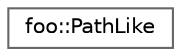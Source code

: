 digraph "Graphical Class Hierarchy"
{
 // LATEX_PDF_SIZE
  bgcolor="transparent";
  edge [fontname=Helvetica,fontsize=10,labelfontname=Helvetica,labelfontsize=10];
  node [fontname=Helvetica,fontsize=10,shape=box,height=0.2,width=0.4];
  rankdir="LR";
  Node0 [id="Node000000",label="foo::PathLike",height=0.2,width=0.4,color="grey40", fillcolor="white", style="filled",URL="$classfoo_1_1_path_like.html",tooltip=" "];
}
